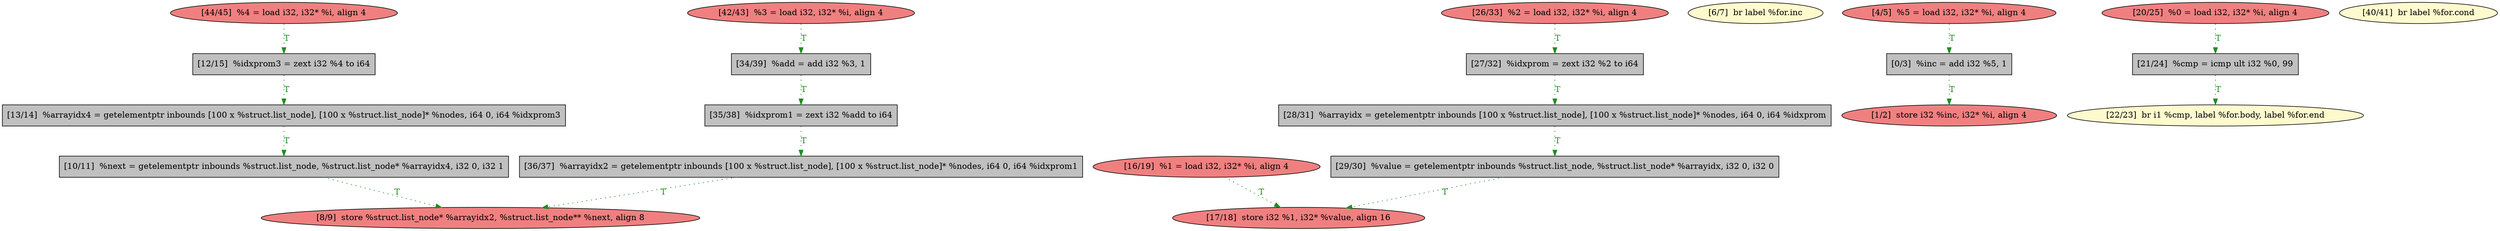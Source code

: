 
digraph G {


node508 [fillcolor=lightcoral,label="[44/45]  %4 = load i32, i32* %i, align 4",shape=ellipse,style=filled ]
node506 [fillcolor=grey,label="[27/32]  %idxprom = zext i32 %2 to i64",shape=rectangle,style=filled ]
node504 [fillcolor=grey,label="[36/37]  %arrayidx2 = getelementptr inbounds [100 x %struct.list_node], [100 x %struct.list_node]* %nodes, i64 0, i64 %idxprom1",shape=rectangle,style=filled ]
node502 [fillcolor=grey,label="[34/39]  %add = add i32 %3, 1",shape=rectangle,style=filled ]
node507 [fillcolor=lightcoral,label="[42/43]  %3 = load i32, i32* %i, align 4",shape=ellipse,style=filled ]
node489 [fillcolor=lightcoral,label="[8/9]  store %struct.list_node* %arrayidx2, %struct.list_node** %next, align 8",shape=ellipse,style=filled ]
node491 [fillcolor=grey,label="[12/15]  %idxprom3 = zext i32 %4 to i64",shape=rectangle,style=filled ]
node501 [fillcolor=grey,label="[13/14]  %arrayidx4 = getelementptr inbounds [100 x %struct.list_node], [100 x %struct.list_node]* %nodes, i64 0, i64 %idxprom3",shape=rectangle,style=filled ]
node488 [fillcolor=lemonchiffon,label="[6/7]  br label %for.inc",shape=ellipse,style=filled ]
node486 [fillcolor=grey,label="[0/3]  %inc = add i32 %5, 1",shape=rectangle,style=filled ]
node490 [fillcolor=grey,label="[10/11]  %next = getelementptr inbounds %struct.list_node, %struct.list_node* %arrayidx4, i32 0, i32 1",shape=rectangle,style=filled ]
node492 [fillcolor=lightcoral,label="[16/19]  %1 = load i32, i32* %i, align 4",shape=ellipse,style=filled ]
node493 [fillcolor=lightcoral,label="[20/25]  %0 = load i32, i32* %i, align 4",shape=ellipse,style=filled ]
node494 [fillcolor=lightcoral,label="[26/33]  %2 = load i32, i32* %i, align 4",shape=ellipse,style=filled ]
node495 [fillcolor=grey,label="[21/24]  %cmp = icmp ult i32 %0, 99",shape=rectangle,style=filled ]
node487 [fillcolor=lightcoral,label="[4/5]  %5 = load i32, i32* %i, align 4",shape=ellipse,style=filled ]
node496 [fillcolor=grey,label="[29/30]  %value = getelementptr inbounds %struct.list_node, %struct.list_node* %arrayidx, i32 0, i32 0",shape=rectangle,style=filled ]
node497 [fillcolor=lightcoral,label="[1/2]  store i32 %inc, i32* %i, align 4",shape=ellipse,style=filled ]
node503 [fillcolor=grey,label="[35/38]  %idxprom1 = zext i32 %add to i64",shape=rectangle,style=filled ]
node498 [fillcolor=lightcoral,label="[17/18]  store i32 %1, i32* %value, align 16",shape=ellipse,style=filled ]
node499 [fillcolor=grey,label="[28/31]  %arrayidx = getelementptr inbounds [100 x %struct.list_node], [100 x %struct.list_node]* %nodes, i64 0, i64 %idxprom",shape=rectangle,style=filled ]
node505 [fillcolor=lemonchiffon,label="[40/41]  br label %for.cond",shape=ellipse,style=filled ]
node500 [fillcolor=lemonchiffon,label="[22/23]  br i1 %cmp, label %for.body, label %for.end",shape=ellipse,style=filled ]

node503->node504 [style=dotted,color=forestgreen,label="T",fontcolor=forestgreen ]
node486->node497 [style=dotted,color=forestgreen,label="T",fontcolor=forestgreen ]
node492->node498 [style=dotted,color=forestgreen,label="T",fontcolor=forestgreen ]
node502->node503 [style=dotted,color=forestgreen,label="T",fontcolor=forestgreen ]
node495->node500 [style=dotted,color=forestgreen,label="T",fontcolor=forestgreen ]
node499->node496 [style=dotted,color=forestgreen,label="T",fontcolor=forestgreen ]
node490->node489 [style=dotted,color=forestgreen,label="T",fontcolor=forestgreen ]
node491->node501 [style=dotted,color=forestgreen,label="T",fontcolor=forestgreen ]
node504->node489 [style=dotted,color=forestgreen,label="T",fontcolor=forestgreen ]
node506->node499 [style=dotted,color=forestgreen,label="T",fontcolor=forestgreen ]
node508->node491 [style=dotted,color=forestgreen,label="T",fontcolor=forestgreen ]
node507->node502 [style=dotted,color=forestgreen,label="T",fontcolor=forestgreen ]
node494->node506 [style=dotted,color=forestgreen,label="T",fontcolor=forestgreen ]
node487->node486 [style=dotted,color=forestgreen,label="T",fontcolor=forestgreen ]
node493->node495 [style=dotted,color=forestgreen,label="T",fontcolor=forestgreen ]
node496->node498 [style=dotted,color=forestgreen,label="T",fontcolor=forestgreen ]
node501->node490 [style=dotted,color=forestgreen,label="T",fontcolor=forestgreen ]


}

